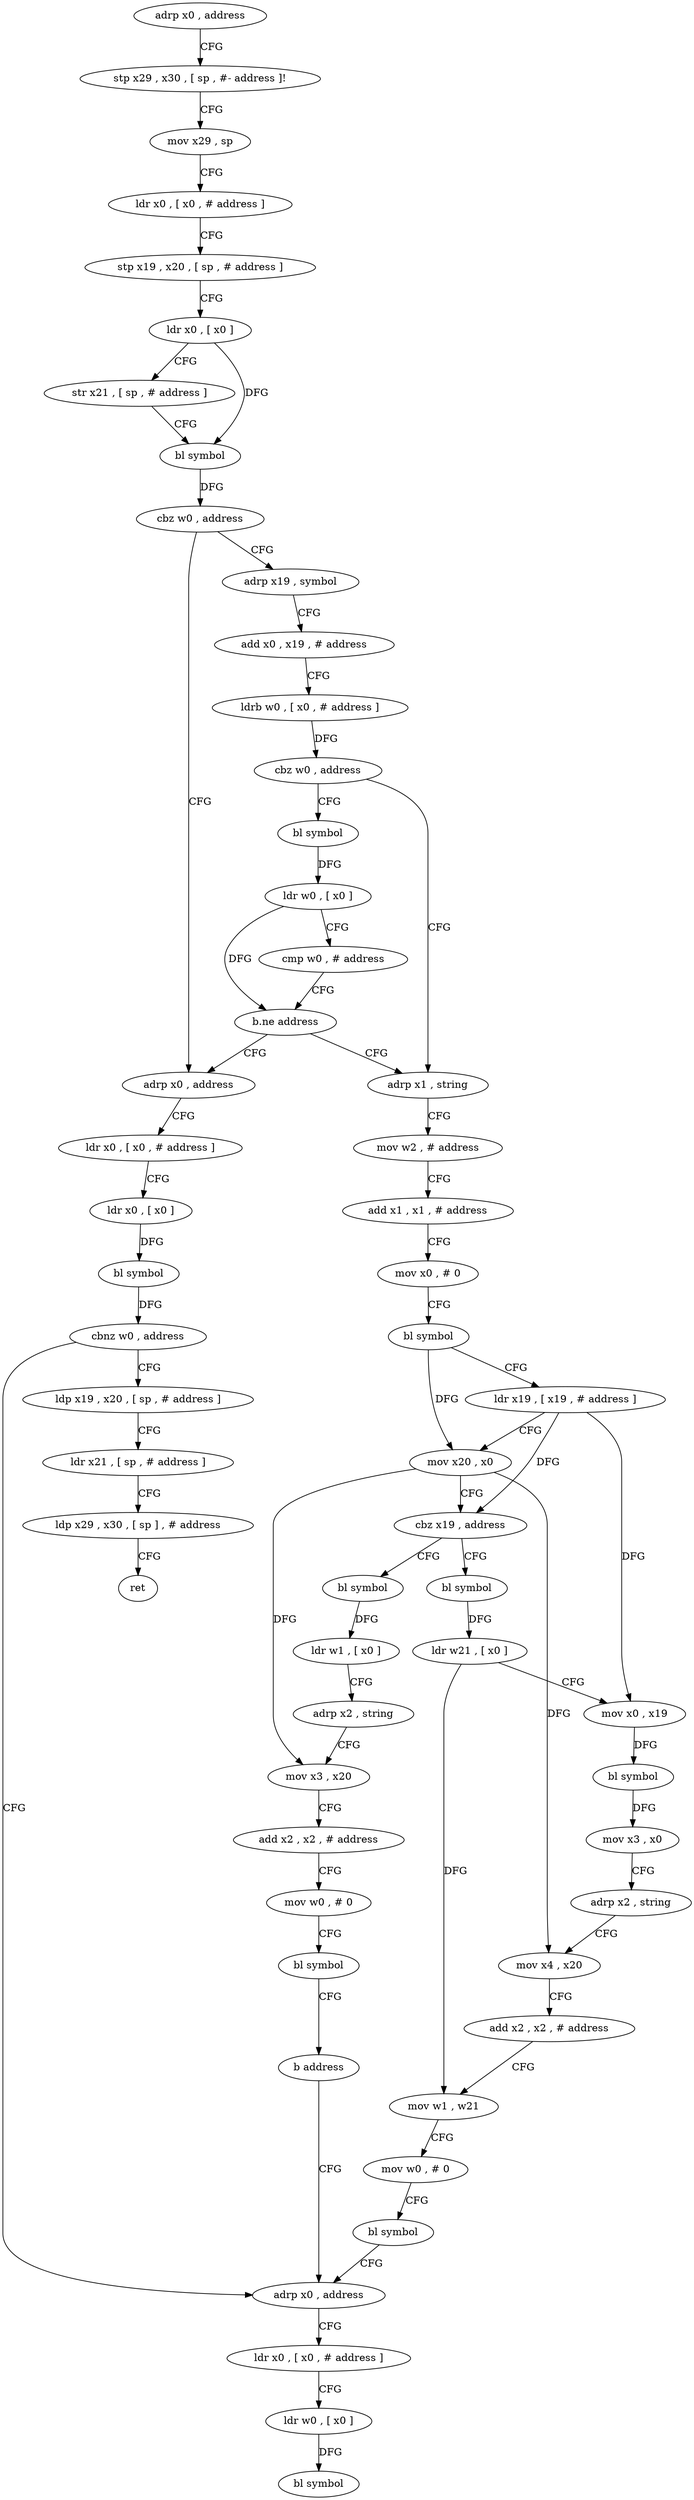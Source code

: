 digraph "func" {
"4217544" [label = "adrp x0 , address" ]
"4217548" [label = "stp x29 , x30 , [ sp , #- address ]!" ]
"4217552" [label = "mov x29 , sp" ]
"4217556" [label = "ldr x0 , [ x0 , # address ]" ]
"4217560" [label = "stp x19 , x20 , [ sp , # address ]" ]
"4217564" [label = "ldr x0 , [ x0 ]" ]
"4217568" [label = "str x21 , [ sp , # address ]" ]
"4217572" [label = "bl symbol" ]
"4217576" [label = "cbz w0 , address" ]
"4217612" [label = "adrp x0 , address" ]
"4217580" [label = "adrp x19 , symbol" ]
"4217616" [label = "ldr x0 , [ x0 , # address ]" ]
"4217620" [label = "ldr x0 , [ x0 ]" ]
"4217624" [label = "bl symbol" ]
"4217628" [label = "cbnz w0 , address" ]
"4217724" [label = "adrp x0 , address" ]
"4217632" [label = "ldp x19 , x20 , [ sp , # address ]" ]
"4217584" [label = "add x0 , x19 , # address" ]
"4217588" [label = "ldrb w0 , [ x0 , # address ]" ]
"4217592" [label = "cbz w0 , address" ]
"4217648" [label = "adrp x1 , string" ]
"4217596" [label = "bl symbol" ]
"4217728" [label = "ldr x0 , [ x0 , # address ]" ]
"4217732" [label = "ldr w0 , [ x0 ]" ]
"4217736" [label = "bl symbol" ]
"4217636" [label = "ldr x21 , [ sp , # address ]" ]
"4217640" [label = "ldp x29 , x30 , [ sp ] , # address" ]
"4217644" [label = "ret" ]
"4217652" [label = "mov w2 , # address" ]
"4217656" [label = "add x1 , x1 , # address" ]
"4217660" [label = "mov x0 , # 0" ]
"4217664" [label = "bl symbol" ]
"4217668" [label = "ldr x19 , [ x19 , # address ]" ]
"4217672" [label = "mov x20 , x0" ]
"4217676" [label = "cbz x19 , address" ]
"4217740" [label = "bl symbol" ]
"4217680" [label = "bl symbol" ]
"4217600" [label = "ldr w0 , [ x0 ]" ]
"4217604" [label = "cmp w0 , # address" ]
"4217608" [label = "b.ne address" ]
"4217744" [label = "ldr w1 , [ x0 ]" ]
"4217748" [label = "adrp x2 , string" ]
"4217752" [label = "mov x3 , x20" ]
"4217756" [label = "add x2 , x2 , # address" ]
"4217760" [label = "mov w0 , # 0" ]
"4217764" [label = "bl symbol" ]
"4217768" [label = "b address" ]
"4217684" [label = "ldr w21 , [ x0 ]" ]
"4217688" [label = "mov x0 , x19" ]
"4217692" [label = "bl symbol" ]
"4217696" [label = "mov x3 , x0" ]
"4217700" [label = "adrp x2 , string" ]
"4217704" [label = "mov x4 , x20" ]
"4217708" [label = "add x2 , x2 , # address" ]
"4217712" [label = "mov w1 , w21" ]
"4217716" [label = "mov w0 , # 0" ]
"4217720" [label = "bl symbol" ]
"4217544" -> "4217548" [ label = "CFG" ]
"4217548" -> "4217552" [ label = "CFG" ]
"4217552" -> "4217556" [ label = "CFG" ]
"4217556" -> "4217560" [ label = "CFG" ]
"4217560" -> "4217564" [ label = "CFG" ]
"4217564" -> "4217568" [ label = "CFG" ]
"4217564" -> "4217572" [ label = "DFG" ]
"4217568" -> "4217572" [ label = "CFG" ]
"4217572" -> "4217576" [ label = "DFG" ]
"4217576" -> "4217612" [ label = "CFG" ]
"4217576" -> "4217580" [ label = "CFG" ]
"4217612" -> "4217616" [ label = "CFG" ]
"4217580" -> "4217584" [ label = "CFG" ]
"4217616" -> "4217620" [ label = "CFG" ]
"4217620" -> "4217624" [ label = "DFG" ]
"4217624" -> "4217628" [ label = "DFG" ]
"4217628" -> "4217724" [ label = "CFG" ]
"4217628" -> "4217632" [ label = "CFG" ]
"4217724" -> "4217728" [ label = "CFG" ]
"4217632" -> "4217636" [ label = "CFG" ]
"4217584" -> "4217588" [ label = "CFG" ]
"4217588" -> "4217592" [ label = "DFG" ]
"4217592" -> "4217648" [ label = "CFG" ]
"4217592" -> "4217596" [ label = "CFG" ]
"4217648" -> "4217652" [ label = "CFG" ]
"4217596" -> "4217600" [ label = "DFG" ]
"4217728" -> "4217732" [ label = "CFG" ]
"4217732" -> "4217736" [ label = "DFG" ]
"4217636" -> "4217640" [ label = "CFG" ]
"4217640" -> "4217644" [ label = "CFG" ]
"4217652" -> "4217656" [ label = "CFG" ]
"4217656" -> "4217660" [ label = "CFG" ]
"4217660" -> "4217664" [ label = "CFG" ]
"4217664" -> "4217668" [ label = "CFG" ]
"4217664" -> "4217672" [ label = "DFG" ]
"4217668" -> "4217672" [ label = "CFG" ]
"4217668" -> "4217676" [ label = "DFG" ]
"4217668" -> "4217688" [ label = "DFG" ]
"4217672" -> "4217676" [ label = "CFG" ]
"4217672" -> "4217752" [ label = "DFG" ]
"4217672" -> "4217704" [ label = "DFG" ]
"4217676" -> "4217740" [ label = "CFG" ]
"4217676" -> "4217680" [ label = "CFG" ]
"4217740" -> "4217744" [ label = "DFG" ]
"4217680" -> "4217684" [ label = "DFG" ]
"4217600" -> "4217604" [ label = "CFG" ]
"4217600" -> "4217608" [ label = "DFG" ]
"4217604" -> "4217608" [ label = "CFG" ]
"4217608" -> "4217648" [ label = "CFG" ]
"4217608" -> "4217612" [ label = "CFG" ]
"4217744" -> "4217748" [ label = "CFG" ]
"4217748" -> "4217752" [ label = "CFG" ]
"4217752" -> "4217756" [ label = "CFG" ]
"4217756" -> "4217760" [ label = "CFG" ]
"4217760" -> "4217764" [ label = "CFG" ]
"4217764" -> "4217768" [ label = "CFG" ]
"4217768" -> "4217724" [ label = "CFG" ]
"4217684" -> "4217688" [ label = "CFG" ]
"4217684" -> "4217712" [ label = "DFG" ]
"4217688" -> "4217692" [ label = "DFG" ]
"4217692" -> "4217696" [ label = "DFG" ]
"4217696" -> "4217700" [ label = "CFG" ]
"4217700" -> "4217704" [ label = "CFG" ]
"4217704" -> "4217708" [ label = "CFG" ]
"4217708" -> "4217712" [ label = "CFG" ]
"4217712" -> "4217716" [ label = "CFG" ]
"4217716" -> "4217720" [ label = "CFG" ]
"4217720" -> "4217724" [ label = "CFG" ]
}
